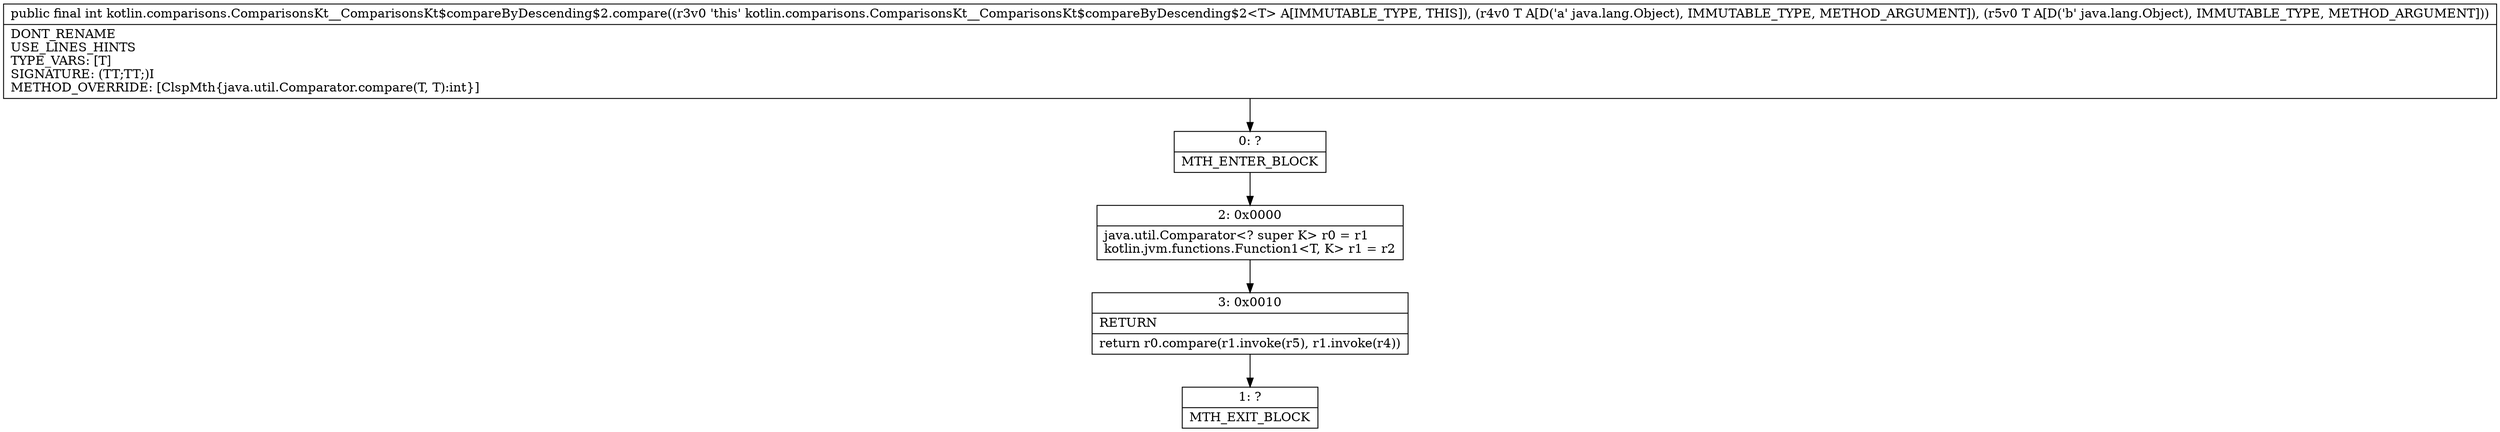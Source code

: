 digraph "CFG forkotlin.comparisons.ComparisonsKt__ComparisonsKt$compareByDescending$2.compare(Ljava\/lang\/Object;Ljava\/lang\/Object;)I" {
Node_0 [shape=record,label="{0\:\ ?|MTH_ENTER_BLOCK\l}"];
Node_2 [shape=record,label="{2\:\ 0x0000|java.util.Comparator\<? super K\> r0 = r1\lkotlin.jvm.functions.Function1\<T, K\> r1 = r2\l}"];
Node_3 [shape=record,label="{3\:\ 0x0010|RETURN\l|return r0.compare(r1.invoke(r5), r1.invoke(r4))\l}"];
Node_1 [shape=record,label="{1\:\ ?|MTH_EXIT_BLOCK\l}"];
MethodNode[shape=record,label="{public final int kotlin.comparisons.ComparisonsKt__ComparisonsKt$compareByDescending$2.compare((r3v0 'this' kotlin.comparisons.ComparisonsKt__ComparisonsKt$compareByDescending$2\<T\> A[IMMUTABLE_TYPE, THIS]), (r4v0 T A[D('a' java.lang.Object), IMMUTABLE_TYPE, METHOD_ARGUMENT]), (r5v0 T A[D('b' java.lang.Object), IMMUTABLE_TYPE, METHOD_ARGUMENT]))  | DONT_RENAME\lUSE_LINES_HINTS\lTYPE_VARS: [T]\lSIGNATURE: (TT;TT;)I\lMETHOD_OVERRIDE: [ClspMth\{java.util.Comparator.compare(T, T):int\}]\l}"];
MethodNode -> Node_0;Node_0 -> Node_2;
Node_2 -> Node_3;
Node_3 -> Node_1;
}

